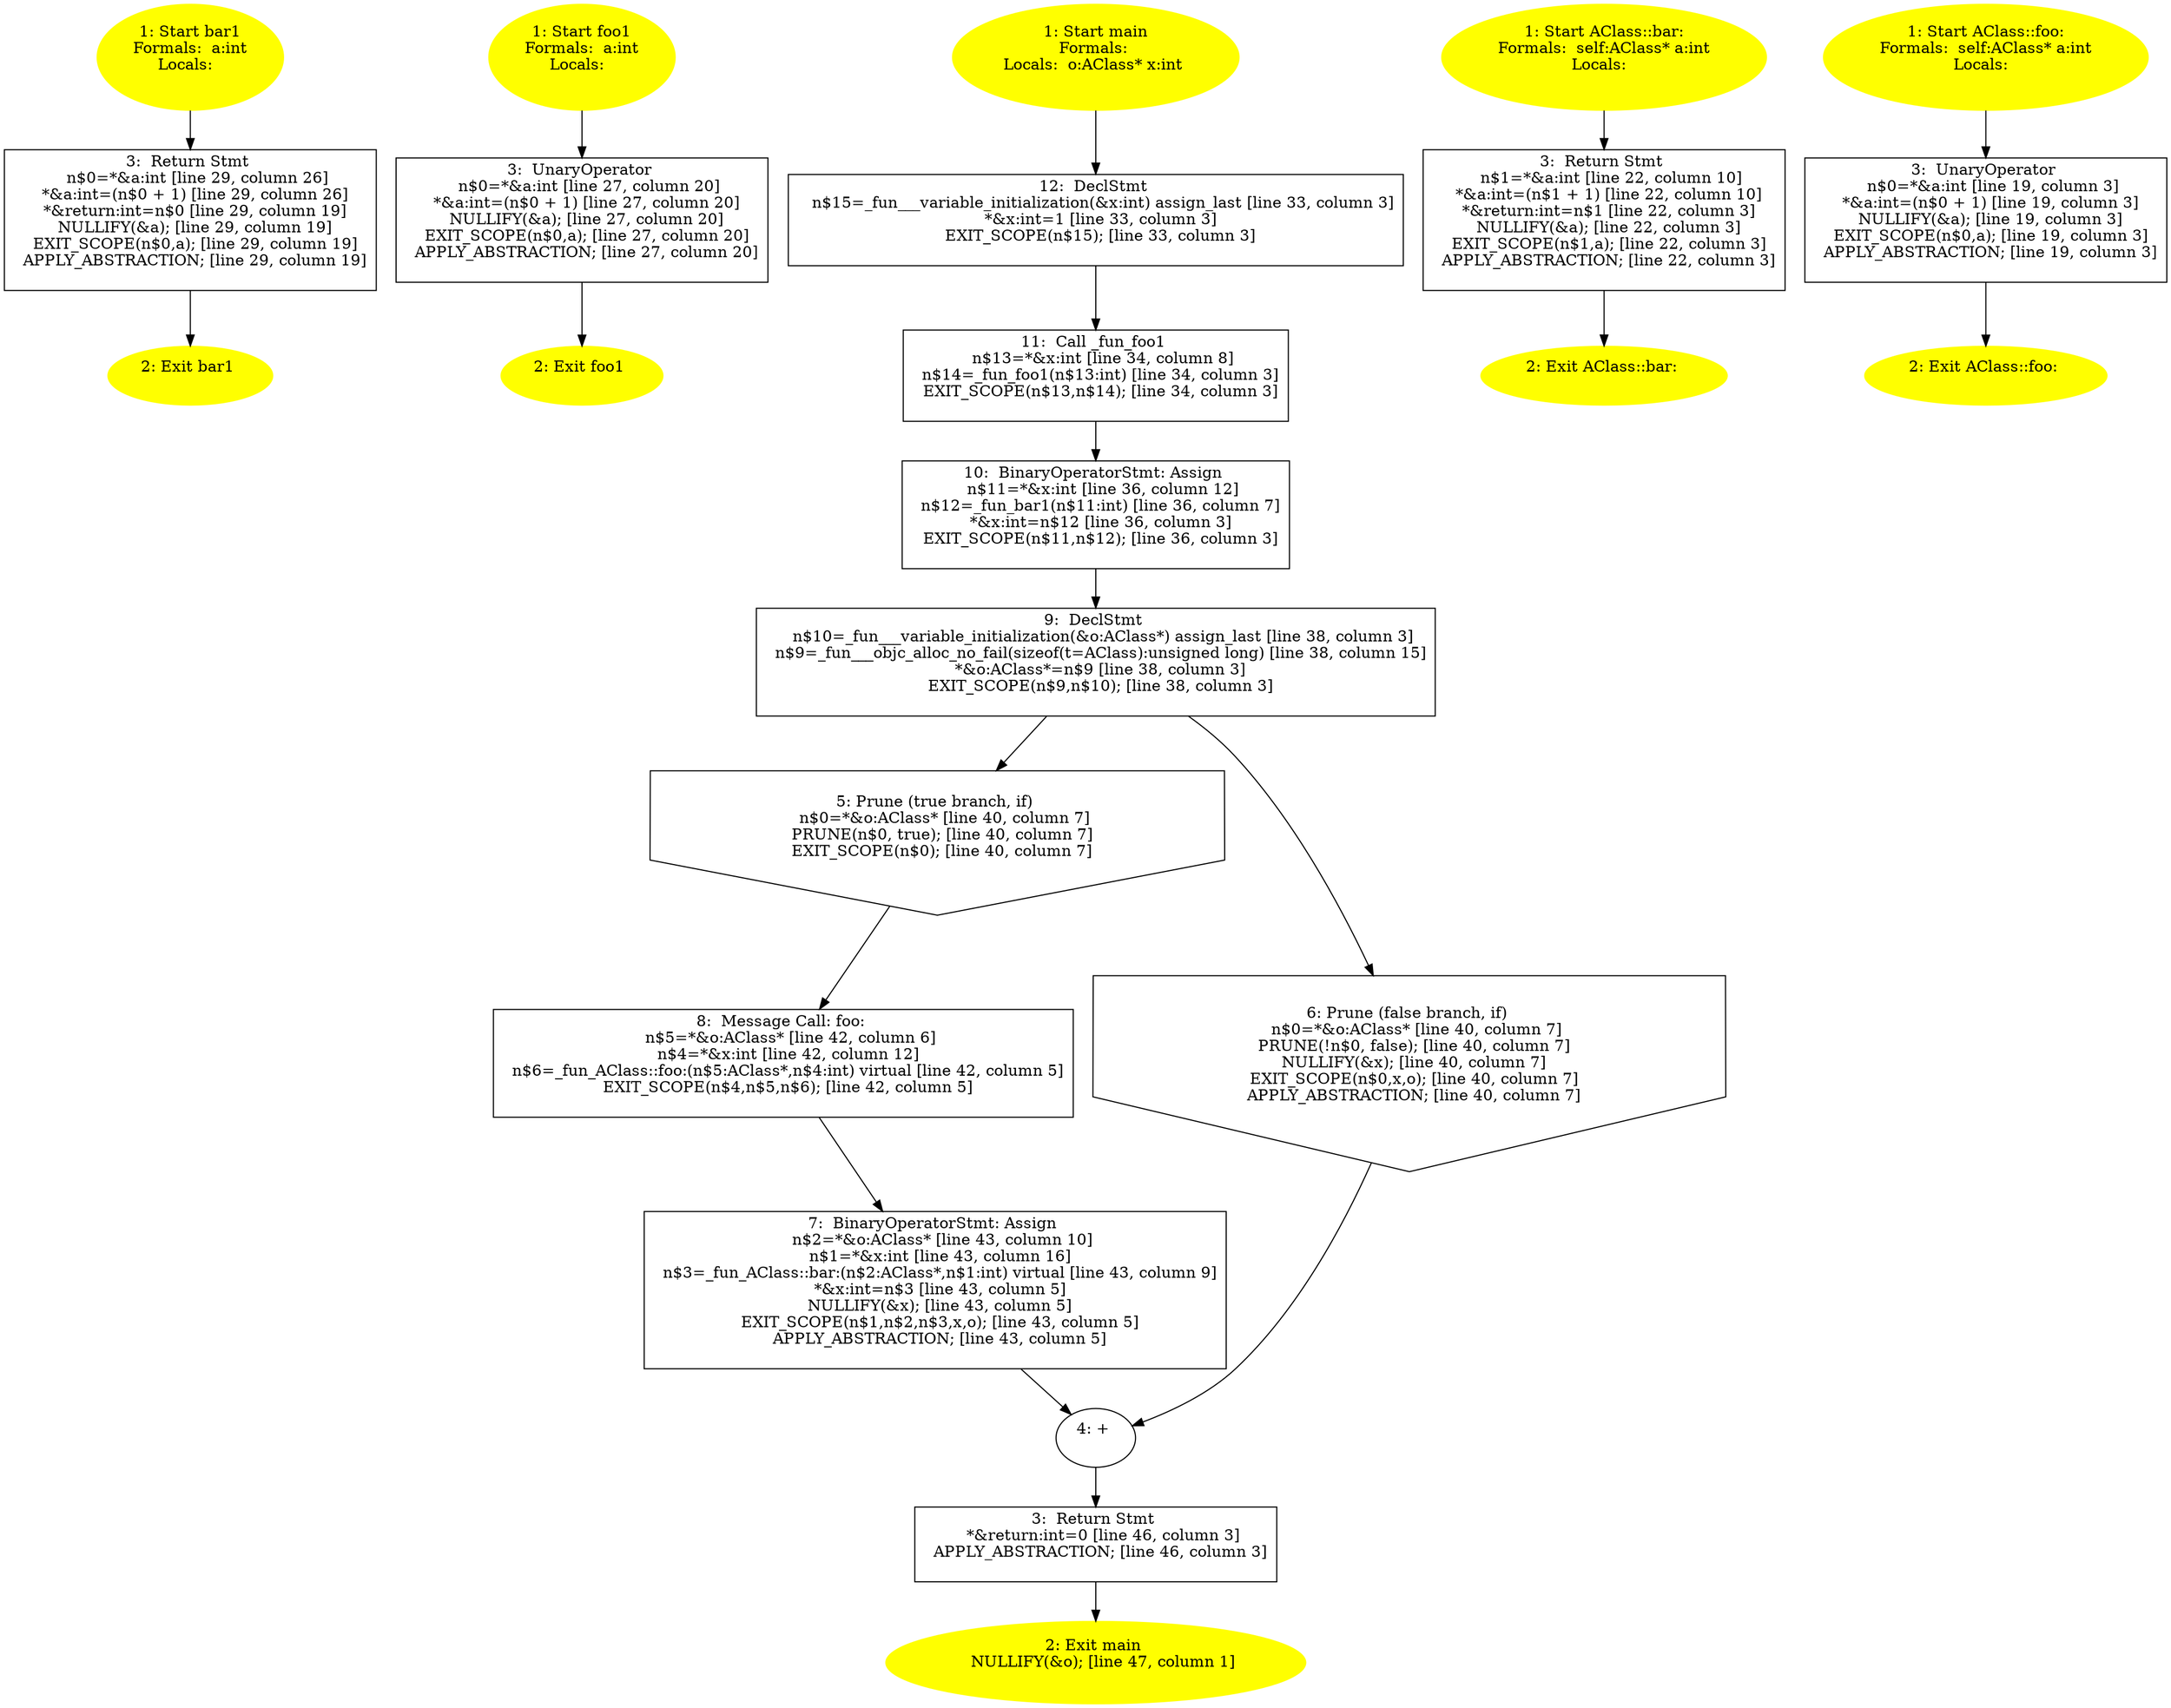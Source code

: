 /* @generated */
digraph cfg {
"bar1.fa85cca91963d8f301e34247048fca39_1" [label="1: Start bar1\nFormals:  a:int\nLocals:  \n  " color=yellow style=filled]
	

	 "bar1.fa85cca91963d8f301e34247048fca39_1" -> "bar1.fa85cca91963d8f301e34247048fca39_3" ;
"bar1.fa85cca91963d8f301e34247048fca39_2" [label="2: Exit bar1 \n  " color=yellow style=filled]
	

"bar1.fa85cca91963d8f301e34247048fca39_3" [label="3:  Return Stmt \n   n$0=*&a:int [line 29, column 26]\n  *&a:int=(n$0 + 1) [line 29, column 26]\n  *&return:int=n$0 [line 29, column 19]\n  NULLIFY(&a); [line 29, column 19]\n  EXIT_SCOPE(n$0,a); [line 29, column 19]\n  APPLY_ABSTRACTION; [line 29, column 19]\n " shape="box"]
	

	 "bar1.fa85cca91963d8f301e34247048fca39_3" -> "bar1.fa85cca91963d8f301e34247048fca39_2" ;
"foo1.299a0be4a5a79e6a59fdd251b19d78bb_1" [label="1: Start foo1\nFormals:  a:int\nLocals:  \n  " color=yellow style=filled]
	

	 "foo1.299a0be4a5a79e6a59fdd251b19d78bb_1" -> "foo1.299a0be4a5a79e6a59fdd251b19d78bb_3" ;
"foo1.299a0be4a5a79e6a59fdd251b19d78bb_2" [label="2: Exit foo1 \n  " color=yellow style=filled]
	

"foo1.299a0be4a5a79e6a59fdd251b19d78bb_3" [label="3:  UnaryOperator \n   n$0=*&a:int [line 27, column 20]\n  *&a:int=(n$0 + 1) [line 27, column 20]\n  NULLIFY(&a); [line 27, column 20]\n  EXIT_SCOPE(n$0,a); [line 27, column 20]\n  APPLY_ABSTRACTION; [line 27, column 20]\n " shape="box"]
	

	 "foo1.299a0be4a5a79e6a59fdd251b19d78bb_3" -> "foo1.299a0be4a5a79e6a59fdd251b19d78bb_2" ;
"main.fad58de7366495db4650cfefac2fcd61_1" [label="1: Start main\nFormals: \nLocals:  o:AClass* x:int \n  " color=yellow style=filled]
	

	 "main.fad58de7366495db4650cfefac2fcd61_1" -> "main.fad58de7366495db4650cfefac2fcd61_12" ;
"main.fad58de7366495db4650cfefac2fcd61_2" [label="2: Exit main \n   NULLIFY(&o); [line 47, column 1]\n " color=yellow style=filled]
	

"main.fad58de7366495db4650cfefac2fcd61_3" [label="3:  Return Stmt \n   *&return:int=0 [line 46, column 3]\n  APPLY_ABSTRACTION; [line 46, column 3]\n " shape="box"]
	

	 "main.fad58de7366495db4650cfefac2fcd61_3" -> "main.fad58de7366495db4650cfefac2fcd61_2" ;
"main.fad58de7366495db4650cfefac2fcd61_4" [label="4: + \n  " ]
	

	 "main.fad58de7366495db4650cfefac2fcd61_4" -> "main.fad58de7366495db4650cfefac2fcd61_3" ;
"main.fad58de7366495db4650cfefac2fcd61_5" [label="5: Prune (true branch, if) \n   n$0=*&o:AClass* [line 40, column 7]\n  PRUNE(n$0, true); [line 40, column 7]\n  EXIT_SCOPE(n$0); [line 40, column 7]\n " shape="invhouse"]
	

	 "main.fad58de7366495db4650cfefac2fcd61_5" -> "main.fad58de7366495db4650cfefac2fcd61_8" ;
"main.fad58de7366495db4650cfefac2fcd61_6" [label="6: Prune (false branch, if) \n   n$0=*&o:AClass* [line 40, column 7]\n  PRUNE(!n$0, false); [line 40, column 7]\n  NULLIFY(&x); [line 40, column 7]\n  EXIT_SCOPE(n$0,x,o); [line 40, column 7]\n  APPLY_ABSTRACTION; [line 40, column 7]\n " shape="invhouse"]
	

	 "main.fad58de7366495db4650cfefac2fcd61_6" -> "main.fad58de7366495db4650cfefac2fcd61_4" ;
"main.fad58de7366495db4650cfefac2fcd61_7" [label="7:  BinaryOperatorStmt: Assign \n   n$2=*&o:AClass* [line 43, column 10]\n  n$1=*&x:int [line 43, column 16]\n  n$3=_fun_AClass::bar:(n$2:AClass*,n$1:int) virtual [line 43, column 9]\n  *&x:int=n$3 [line 43, column 5]\n  NULLIFY(&x); [line 43, column 5]\n  EXIT_SCOPE(n$1,n$2,n$3,x,o); [line 43, column 5]\n  APPLY_ABSTRACTION; [line 43, column 5]\n " shape="box"]
	

	 "main.fad58de7366495db4650cfefac2fcd61_7" -> "main.fad58de7366495db4650cfefac2fcd61_4" ;
"main.fad58de7366495db4650cfefac2fcd61_8" [label="8:  Message Call: foo: \n   n$5=*&o:AClass* [line 42, column 6]\n  n$4=*&x:int [line 42, column 12]\n  n$6=_fun_AClass::foo:(n$5:AClass*,n$4:int) virtual [line 42, column 5]\n  EXIT_SCOPE(n$4,n$5,n$6); [line 42, column 5]\n " shape="box"]
	

	 "main.fad58de7366495db4650cfefac2fcd61_8" -> "main.fad58de7366495db4650cfefac2fcd61_7" ;
"main.fad58de7366495db4650cfefac2fcd61_9" [label="9:  DeclStmt \n   n$10=_fun___variable_initialization(&o:AClass*) assign_last [line 38, column 3]\n  n$9=_fun___objc_alloc_no_fail(sizeof(t=AClass):unsigned long) [line 38, column 15]\n  *&o:AClass*=n$9 [line 38, column 3]\n  EXIT_SCOPE(n$9,n$10); [line 38, column 3]\n " shape="box"]
	

	 "main.fad58de7366495db4650cfefac2fcd61_9" -> "main.fad58de7366495db4650cfefac2fcd61_5" ;
	 "main.fad58de7366495db4650cfefac2fcd61_9" -> "main.fad58de7366495db4650cfefac2fcd61_6" ;
"main.fad58de7366495db4650cfefac2fcd61_10" [label="10:  BinaryOperatorStmt: Assign \n   n$11=*&x:int [line 36, column 12]\n  n$12=_fun_bar1(n$11:int) [line 36, column 7]\n  *&x:int=n$12 [line 36, column 3]\n  EXIT_SCOPE(n$11,n$12); [line 36, column 3]\n " shape="box"]
	

	 "main.fad58de7366495db4650cfefac2fcd61_10" -> "main.fad58de7366495db4650cfefac2fcd61_9" ;
"main.fad58de7366495db4650cfefac2fcd61_11" [label="11:  Call _fun_foo1 \n   n$13=*&x:int [line 34, column 8]\n  n$14=_fun_foo1(n$13:int) [line 34, column 3]\n  EXIT_SCOPE(n$13,n$14); [line 34, column 3]\n " shape="box"]
	

	 "main.fad58de7366495db4650cfefac2fcd61_11" -> "main.fad58de7366495db4650cfefac2fcd61_10" ;
"main.fad58de7366495db4650cfefac2fcd61_12" [label="12:  DeclStmt \n   n$15=_fun___variable_initialization(&x:int) assign_last [line 33, column 3]\n  *&x:int=1 [line 33, column 3]\n  EXIT_SCOPE(n$15); [line 33, column 3]\n " shape="box"]
	

	 "main.fad58de7366495db4650cfefac2fcd61_12" -> "main.fad58de7366495db4650cfefac2fcd61_11" ;
"bar:#AClass#instance.c024d9849ec28286083491e7c46a4982_1" [label="1: Start AClass::bar:\nFormals:  self:AClass* a:int\nLocals:  \n  " color=yellow style=filled]
	

	 "bar:#AClass#instance.c024d9849ec28286083491e7c46a4982_1" -> "bar:#AClass#instance.c024d9849ec28286083491e7c46a4982_3" ;
"bar:#AClass#instance.c024d9849ec28286083491e7c46a4982_2" [label="2: Exit AClass::bar: \n  " color=yellow style=filled]
	

"bar:#AClass#instance.c024d9849ec28286083491e7c46a4982_3" [label="3:  Return Stmt \n   n$1=*&a:int [line 22, column 10]\n  *&a:int=(n$1 + 1) [line 22, column 10]\n  *&return:int=n$1 [line 22, column 3]\n  NULLIFY(&a); [line 22, column 3]\n  EXIT_SCOPE(n$1,a); [line 22, column 3]\n  APPLY_ABSTRACTION; [line 22, column 3]\n " shape="box"]
	

	 "bar:#AClass#instance.c024d9849ec28286083491e7c46a4982_3" -> "bar:#AClass#instance.c024d9849ec28286083491e7c46a4982_2" ;
"foo:#AClass#instance.85442408d439a21334483f95effd3023_1" [label="1: Start AClass::foo:\nFormals:  self:AClass* a:int\nLocals:  \n  " color=yellow style=filled]
	

	 "foo:#AClass#instance.85442408d439a21334483f95effd3023_1" -> "foo:#AClass#instance.85442408d439a21334483f95effd3023_3" ;
"foo:#AClass#instance.85442408d439a21334483f95effd3023_2" [label="2: Exit AClass::foo: \n  " color=yellow style=filled]
	

"foo:#AClass#instance.85442408d439a21334483f95effd3023_3" [label="3:  UnaryOperator \n   n$0=*&a:int [line 19, column 3]\n  *&a:int=(n$0 + 1) [line 19, column 3]\n  NULLIFY(&a); [line 19, column 3]\n  EXIT_SCOPE(n$0,a); [line 19, column 3]\n  APPLY_ABSTRACTION; [line 19, column 3]\n " shape="box"]
	

	 "foo:#AClass#instance.85442408d439a21334483f95effd3023_3" -> "foo:#AClass#instance.85442408d439a21334483f95effd3023_2" ;
}
